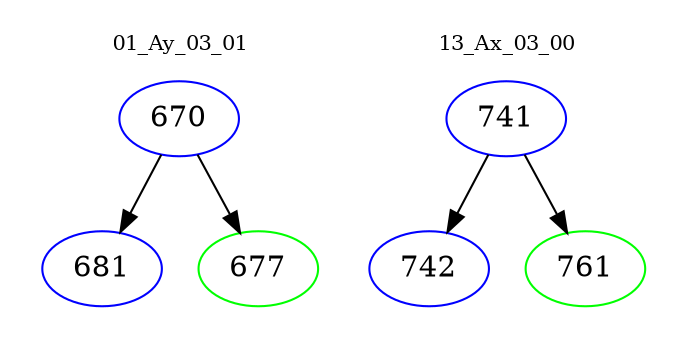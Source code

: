 digraph{
subgraph cluster_0 {
color = white
label = "01_Ay_03_01";
fontsize=10;
T0_670 [label="670", color="blue"]
T0_670 -> T0_681 [color="black"]
T0_681 [label="681", color="blue"]
T0_670 -> T0_677 [color="black"]
T0_677 [label="677", color="green"]
}
subgraph cluster_1 {
color = white
label = "13_Ax_03_00";
fontsize=10;
T1_741 [label="741", color="blue"]
T1_741 -> T1_742 [color="black"]
T1_742 [label="742", color="blue"]
T1_741 -> T1_761 [color="black"]
T1_761 [label="761", color="green"]
}
}
